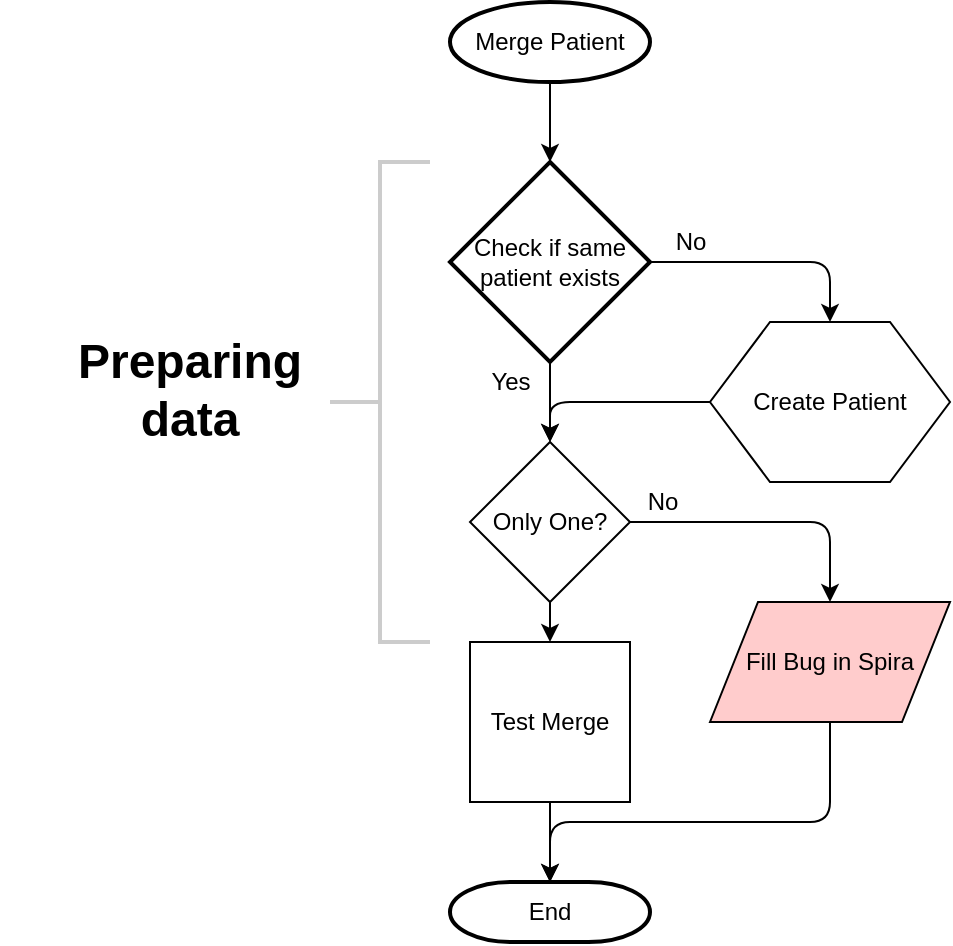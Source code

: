 <mxfile version="12.3.3" type="device" pages="1"><diagram id="6a731a19-8d31-9384-78a2-239565b7b9f0" name="Page-1"><mxGraphModel dx="1204" dy="601" grid="1" gridSize="10" guides="1" tooltips="1" connect="1" arrows="1" fold="1" page="1" pageScale="1" pageWidth="1169" pageHeight="827" background="#ffffff" math="0" shadow="0"><root><mxCell id="0"/><mxCell id="1" parent="0"/><mxCell id="O57WlVHDTwf2REsgSUJj-58" value="Merge Patient" style="strokeWidth=2;html=1;shape=mxgraph.flowchart.start_1;whiteSpace=wrap;" vertex="1" parent="1"><mxGeometry x="230" y="40" width="100" height="40" as="geometry"/></mxCell><mxCell id="O57WlVHDTwf2REsgSUJj-59" value="Check if same patient exists" style="strokeWidth=2;html=1;shape=mxgraph.flowchart.decision;whiteSpace=wrap;" vertex="1" parent="1"><mxGeometry x="230" y="120" width="100" height="100" as="geometry"/></mxCell><mxCell id="O57WlVHDTwf2REsgSUJj-60" value="" style="endArrow=classic;html=1;exitX=0.5;exitY=1;exitDx=0;exitDy=0;exitPerimeter=0;entryX=0.5;entryY=0;entryDx=0;entryDy=0;entryPerimeter=0;" edge="1" parent="1" source="O57WlVHDTwf2REsgSUJj-58" target="O57WlVHDTwf2REsgSUJj-59"><mxGeometry width="50" height="50" relative="1" as="geometry"><mxPoint x="410" y="130" as="sourcePoint"/><mxPoint x="460" y="80" as="targetPoint"/></mxGeometry></mxCell><mxCell id="O57WlVHDTwf2REsgSUJj-61" value="" style="endArrow=classic;html=1;exitX=0.5;exitY=1;exitDx=0;exitDy=0;exitPerimeter=0;entryX=0.5;entryY=0;entryDx=0;entryDy=0;" edge="1" parent="1" source="O57WlVHDTwf2REsgSUJj-59" target="O57WlVHDTwf2REsgSUJj-66"><mxGeometry width="50" height="50" relative="1" as="geometry"><mxPoint x="130" y="260" as="sourcePoint"/><mxPoint x="120" y="280" as="targetPoint"/><Array as="points"><mxPoint x="280" y="240"/></Array></mxGeometry></mxCell><mxCell id="O57WlVHDTwf2REsgSUJj-62" value="Yes" style="text;html=1;align=center;verticalAlign=middle;resizable=0;points=[];;labelBackgroundColor=#ffffff;" vertex="1" connectable="0" parent="O57WlVHDTwf2REsgSUJj-61"><mxGeometry x="-0.418" y="1" relative="1" as="geometry"><mxPoint x="-21" y="-1.5" as="offset"/></mxGeometry></mxCell><mxCell id="O57WlVHDTwf2REsgSUJj-63" value="Create Patient" style="shape=hexagon;perimeter=hexagonPerimeter2;whiteSpace=wrap;html=1;" vertex="1" parent="1"><mxGeometry x="360" y="200" width="120" height="80" as="geometry"/></mxCell><mxCell id="O57WlVHDTwf2REsgSUJj-64" value="" style="endArrow=classic;html=1;exitX=1;exitY=0.5;exitDx=0;exitDy=0;exitPerimeter=0;entryX=0.5;entryY=0;entryDx=0;entryDy=0;" edge="1" parent="1" source="O57WlVHDTwf2REsgSUJj-59" target="O57WlVHDTwf2REsgSUJj-63"><mxGeometry width="50" height="50" relative="1" as="geometry"><mxPoint x="410" y="150" as="sourcePoint"/><mxPoint x="460" y="100" as="targetPoint"/><Array as="points"><mxPoint x="420" y="170"/></Array></mxGeometry></mxCell><mxCell id="O57WlVHDTwf2REsgSUJj-65" value="No" style="text;html=1;align=center;verticalAlign=middle;resizable=0;points=[];;labelBackgroundColor=#ffffff;" vertex="1" connectable="0" parent="O57WlVHDTwf2REsgSUJj-64"><mxGeometry x="-0.008" y="3" relative="1" as="geometry"><mxPoint x="-40" y="-7" as="offset"/></mxGeometry></mxCell><mxCell id="O57WlVHDTwf2REsgSUJj-66" value="Only One?" style="rhombus;whiteSpace=wrap;html=1;" vertex="1" parent="1"><mxGeometry x="240" y="260" width="80" height="80" as="geometry"/></mxCell><mxCell id="O57WlVHDTwf2REsgSUJj-69" value="" style="endArrow=classic;html=1;exitX=0;exitY=0.5;exitDx=0;exitDy=0;entryX=0.5;entryY=0;entryDx=0;entryDy=0;" edge="1" parent="1" source="O57WlVHDTwf2REsgSUJj-63" target="O57WlVHDTwf2REsgSUJj-66"><mxGeometry width="50" height="50" relative="1" as="geometry"><mxPoint x="270" y="360" as="sourcePoint"/><mxPoint x="320" y="310" as="targetPoint"/><Array as="points"><mxPoint x="280" y="240"/></Array></mxGeometry></mxCell><mxCell id="O57WlVHDTwf2REsgSUJj-71" value="" style="endArrow=classic;html=1;exitX=1;exitY=0.5;exitDx=0;exitDy=0;entryX=0.5;entryY=0;entryDx=0;entryDy=0;" edge="1" parent="1" source="O57WlVHDTwf2REsgSUJj-66" target="O57WlVHDTwf2REsgSUJj-72"><mxGeometry width="50" height="50" relative="1" as="geometry"><mxPoint x="220" y="340" as="sourcePoint"/><mxPoint x="240" y="300" as="targetPoint"/><Array as="points"><mxPoint x="420" y="300"/></Array></mxGeometry></mxCell><mxCell id="O57WlVHDTwf2REsgSUJj-75" value="No" style="text;html=1;align=center;verticalAlign=middle;resizable=0;points=[];;labelBackgroundColor=#ffffff;" vertex="1" connectable="0" parent="O57WlVHDTwf2REsgSUJj-71"><mxGeometry x="-0.707" y="-1" relative="1" as="geometry"><mxPoint x="-5" y="-11" as="offset"/></mxGeometry></mxCell><mxCell id="O57WlVHDTwf2REsgSUJj-72" value="Fill Bug in Spira" style="shape=parallelogram;perimeter=parallelogramPerimeter;whiteSpace=wrap;html=1;fillColor=#FFCCCC;" vertex="1" parent="1"><mxGeometry x="360" y="340" width="120" height="60" as="geometry"/></mxCell><mxCell id="O57WlVHDTwf2REsgSUJj-76" value="Test Merge" style="whiteSpace=wrap;html=1;aspect=fixed;fillColor=#FFFFFF;" vertex="1" parent="1"><mxGeometry x="240" y="360" width="80" height="80" as="geometry"/></mxCell><mxCell id="O57WlVHDTwf2REsgSUJj-77" value="" style="endArrow=classic;html=1;exitX=0.5;exitY=1;exitDx=0;exitDy=0;entryX=0.5;entryY=0;entryDx=0;entryDy=0;" edge="1" parent="1" source="O57WlVHDTwf2REsgSUJj-66" target="O57WlVHDTwf2REsgSUJj-76"><mxGeometry width="50" height="50" relative="1" as="geometry"><mxPoint x="100" y="370" as="sourcePoint"/><mxPoint x="150" y="320" as="targetPoint"/></mxGeometry></mxCell><mxCell id="O57WlVHDTwf2REsgSUJj-78" value="End" style="strokeWidth=2;html=1;shape=mxgraph.flowchart.terminator;whiteSpace=wrap;fillColor=#FFFFFF;" vertex="1" parent="1"><mxGeometry x="230" y="480" width="100" height="30" as="geometry"/></mxCell><mxCell id="O57WlVHDTwf2REsgSUJj-79" value="" style="endArrow=classic;html=1;exitX=0.5;exitY=1;exitDx=0;exitDy=0;entryX=0.5;entryY=0;entryDx=0;entryDy=0;entryPerimeter=0;" edge="1" parent="1" source="O57WlVHDTwf2REsgSUJj-76" target="O57WlVHDTwf2REsgSUJj-78"><mxGeometry width="50" height="50" relative="1" as="geometry"><mxPoint x="110" y="450" as="sourcePoint"/><mxPoint x="160" y="400" as="targetPoint"/></mxGeometry></mxCell><mxCell id="O57WlVHDTwf2REsgSUJj-80" value="" style="endArrow=classic;html=1;entryX=0.5;entryY=0;entryDx=0;entryDy=0;entryPerimeter=0;exitX=0.5;exitY=1;exitDx=0;exitDy=0;" edge="1" parent="1" source="O57WlVHDTwf2REsgSUJj-72" target="O57WlVHDTwf2REsgSUJj-78"><mxGeometry width="50" height="50" relative="1" as="geometry"><mxPoint x="510" y="380" as="sourcePoint"/><mxPoint x="410" y="470" as="targetPoint"/><Array as="points"><mxPoint x="420" y="450"/><mxPoint x="280" y="450"/></Array></mxGeometry></mxCell><mxCell id="O57WlVHDTwf2REsgSUJj-81" value="" style="strokeWidth=2;html=1;shape=mxgraph.flowchart.annotation_2;align=left;labelPosition=right;pointerEvents=1;fillColor=#FFFFFF;strokeColor=#CCCCCC;" vertex="1" parent="1"><mxGeometry x="170" y="120" width="50" height="240" as="geometry"/></mxCell><mxCell id="O57WlVHDTwf2REsgSUJj-82" value="&lt;h1&gt;Preparing&lt;br&gt;data&lt;/h1&gt;" style="text;html=1;strokeColor=none;fillColor=none;spacing=5;spacingTop=-20;whiteSpace=wrap;overflow=hidden;rounded=0;align=center;" vertex="1" parent="1"><mxGeometry x="5" y="200" width="190" height="120" as="geometry"/></mxCell></root></mxGraphModel></diagram></mxfile>